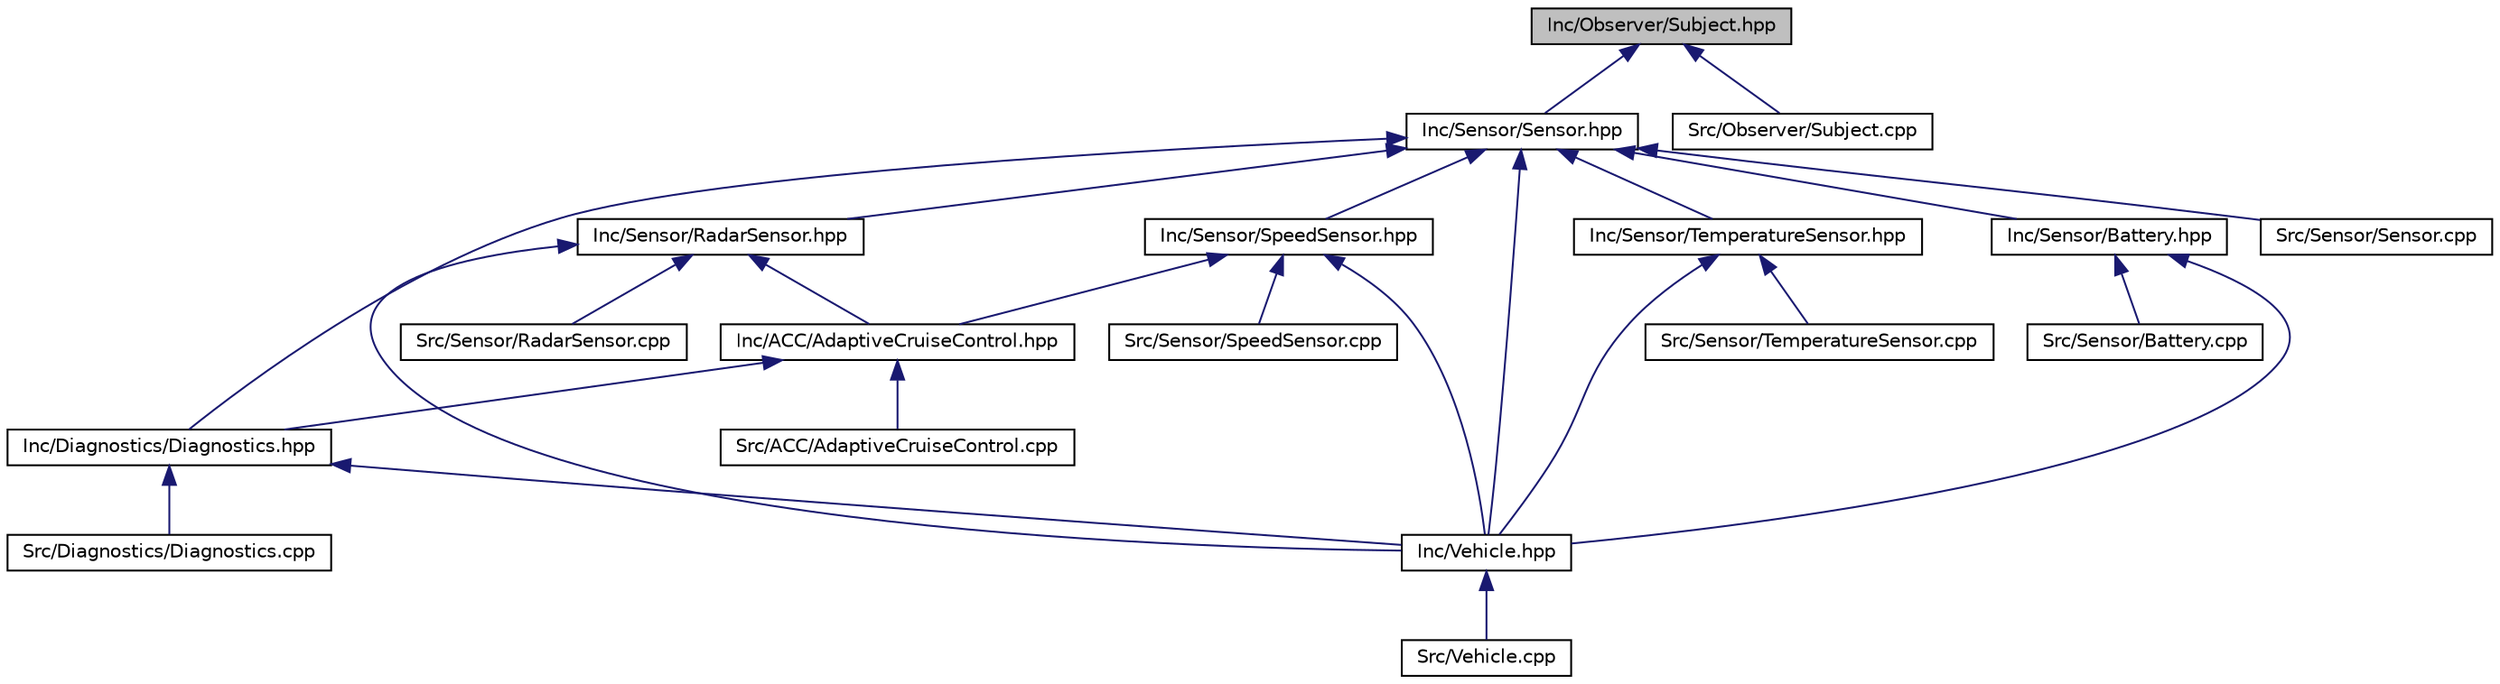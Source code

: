 digraph "Inc/Observer/Subject.hpp"
{
 // LATEX_PDF_SIZE
  edge [fontname="Helvetica",fontsize="10",labelfontname="Helvetica",labelfontsize="10"];
  node [fontname="Helvetica",fontsize="10",shape=record];
  Node1 [label="Inc/Observer/Subject.hpp",height=0.2,width=0.4,color="black", fillcolor="grey75", style="filled", fontcolor="black",tooltip=" "];
  Node1 -> Node2 [dir="back",color="midnightblue",fontsize="10",style="solid",fontname="Helvetica"];
  Node2 [label="Inc/Sensor/Sensor.hpp",height=0.2,width=0.4,color="black", fillcolor="white", style="filled",URL="$Sensor_8hpp.html",tooltip=" "];
  Node2 -> Node3 [dir="back",color="midnightblue",fontsize="10",style="solid",fontname="Helvetica"];
  Node3 [label="Inc/Diagnostics/Diagnostics.hpp",height=0.2,width=0.4,color="black", fillcolor="white", style="filled",URL="$Diagnostics_8hpp.html",tooltip=" "];
  Node3 -> Node4 [dir="back",color="midnightblue",fontsize="10",style="solid",fontname="Helvetica"];
  Node4 [label="Inc/Vehicle.hpp",height=0.2,width=0.4,color="black", fillcolor="white", style="filled",URL="$Vehicle_8hpp.html",tooltip=" "];
  Node4 -> Node5 [dir="back",color="midnightblue",fontsize="10",style="solid",fontname="Helvetica"];
  Node5 [label="Src/Vehicle.cpp",height=0.2,width=0.4,color="black", fillcolor="white", style="filled",URL="$Vehicle_8cpp.html",tooltip=" "];
  Node3 -> Node6 [dir="back",color="midnightblue",fontsize="10",style="solid",fontname="Helvetica"];
  Node6 [label="Src/Diagnostics/Diagnostics.cpp",height=0.2,width=0.4,color="black", fillcolor="white", style="filled",URL="$Diagnostics_8cpp.html",tooltip=" "];
  Node2 -> Node7 [dir="back",color="midnightblue",fontsize="10",style="solid",fontname="Helvetica"];
  Node7 [label="Inc/Sensor/Battery.hpp",height=0.2,width=0.4,color="black", fillcolor="white", style="filled",URL="$Battery_8hpp.html",tooltip=" "];
  Node7 -> Node4 [dir="back",color="midnightblue",fontsize="10",style="solid",fontname="Helvetica"];
  Node7 -> Node8 [dir="back",color="midnightblue",fontsize="10",style="solid",fontname="Helvetica"];
  Node8 [label="Src/Sensor/Battery.cpp",height=0.2,width=0.4,color="black", fillcolor="white", style="filled",URL="$Battery_8cpp.html",tooltip=" "];
  Node2 -> Node9 [dir="back",color="midnightblue",fontsize="10",style="solid",fontname="Helvetica"];
  Node9 [label="Inc/Sensor/RadarSensor.hpp",height=0.2,width=0.4,color="black", fillcolor="white", style="filled",URL="$RadarSensor_8hpp.html",tooltip=" "];
  Node9 -> Node10 [dir="back",color="midnightblue",fontsize="10",style="solid",fontname="Helvetica"];
  Node10 [label="Inc/ACC/AdaptiveCruiseControl.hpp",height=0.2,width=0.4,color="black", fillcolor="white", style="filled",URL="$AdaptiveCruiseControl_8hpp.html",tooltip=" "];
  Node10 -> Node3 [dir="back",color="midnightblue",fontsize="10",style="solid",fontname="Helvetica"];
  Node10 -> Node11 [dir="back",color="midnightblue",fontsize="10",style="solid",fontname="Helvetica"];
  Node11 [label="Src/ACC/AdaptiveCruiseControl.cpp",height=0.2,width=0.4,color="black", fillcolor="white", style="filled",URL="$AdaptiveCruiseControl_8cpp.html",tooltip=" "];
  Node9 -> Node4 [dir="back",color="midnightblue",fontsize="10",style="solid",fontname="Helvetica"];
  Node9 -> Node12 [dir="back",color="midnightblue",fontsize="10",style="solid",fontname="Helvetica"];
  Node12 [label="Src/Sensor/RadarSensor.cpp",height=0.2,width=0.4,color="black", fillcolor="white", style="filled",URL="$RadarSensor_8cpp.html",tooltip=" "];
  Node2 -> Node13 [dir="back",color="midnightblue",fontsize="10",style="solid",fontname="Helvetica"];
  Node13 [label="Inc/Sensor/SpeedSensor.hpp",height=0.2,width=0.4,color="black", fillcolor="white", style="filled",URL="$SpeedSensor_8hpp.html",tooltip=" "];
  Node13 -> Node10 [dir="back",color="midnightblue",fontsize="10",style="solid",fontname="Helvetica"];
  Node13 -> Node4 [dir="back",color="midnightblue",fontsize="10",style="solid",fontname="Helvetica"];
  Node13 -> Node14 [dir="back",color="midnightblue",fontsize="10",style="solid",fontname="Helvetica"];
  Node14 [label="Src/Sensor/SpeedSensor.cpp",height=0.2,width=0.4,color="black", fillcolor="white", style="filled",URL="$SpeedSensor_8cpp.html",tooltip=" "];
  Node2 -> Node15 [dir="back",color="midnightblue",fontsize="10",style="solid",fontname="Helvetica"];
  Node15 [label="Inc/Sensor/TemperatureSensor.hpp",height=0.2,width=0.4,color="black", fillcolor="white", style="filled",URL="$TemperatureSensor_8hpp.html",tooltip=" "];
  Node15 -> Node4 [dir="back",color="midnightblue",fontsize="10",style="solid",fontname="Helvetica"];
  Node15 -> Node16 [dir="back",color="midnightblue",fontsize="10",style="solid",fontname="Helvetica"];
  Node16 [label="Src/Sensor/TemperatureSensor.cpp",height=0.2,width=0.4,color="black", fillcolor="white", style="filled",URL="$TemperatureSensor_8cpp.html",tooltip=" "];
  Node2 -> Node4 [dir="back",color="midnightblue",fontsize="10",style="solid",fontname="Helvetica"];
  Node2 -> Node17 [dir="back",color="midnightblue",fontsize="10",style="solid",fontname="Helvetica"];
  Node17 [label="Src/Sensor/Sensor.cpp",height=0.2,width=0.4,color="black", fillcolor="white", style="filled",URL="$Sensor_8cpp.html",tooltip=" "];
  Node1 -> Node18 [dir="back",color="midnightblue",fontsize="10",style="solid",fontname="Helvetica"];
  Node18 [label="Src/Observer/Subject.cpp",height=0.2,width=0.4,color="black", fillcolor="white", style="filled",URL="$Subject_8cpp.html",tooltip=" "];
}
